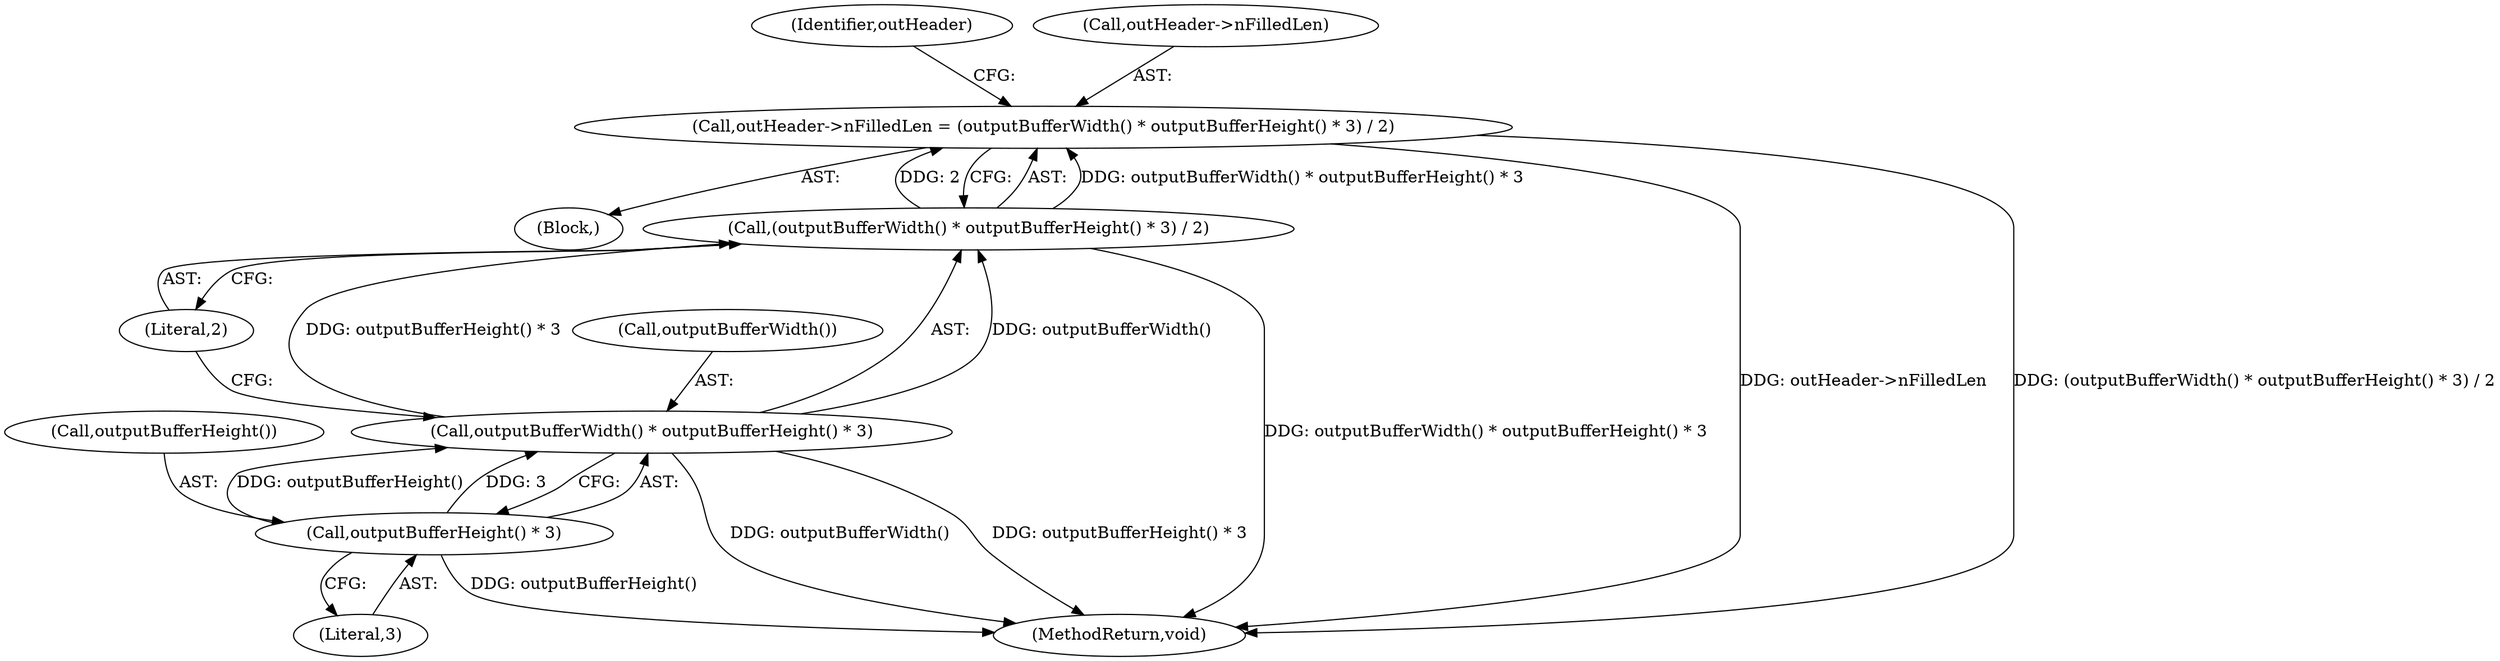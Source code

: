 digraph "0_Android_a4567c66f4764442c6cb7b5c1858810194480fb5@pointer" {
"1000528" [label="(Call,outHeader->nFilledLen = (outputBufferWidth() * outputBufferHeight() * 3) / 2)"];
"1000532" [label="(Call,(outputBufferWidth() * outputBufferHeight() * 3) / 2)"];
"1000533" [label="(Call,outputBufferWidth() * outputBufferHeight() * 3)"];
"1000535" [label="(Call,outputBufferHeight() * 3)"];
"1000532" [label="(Call,(outputBufferWidth() * outputBufferHeight() * 3) / 2)"];
"1000527" [label="(Block,)"];
"1000541" [label="(Identifier,outHeader)"];
"1000537" [label="(Literal,3)"];
"1000533" [label="(Call,outputBufferWidth() * outputBufferHeight() * 3)"];
"1000534" [label="(Call,outputBufferWidth())"];
"1000624" [label="(MethodReturn,void)"];
"1000528" [label="(Call,outHeader->nFilledLen = (outputBufferWidth() * outputBufferHeight() * 3) / 2)"];
"1000529" [label="(Call,outHeader->nFilledLen)"];
"1000538" [label="(Literal,2)"];
"1000535" [label="(Call,outputBufferHeight() * 3)"];
"1000536" [label="(Call,outputBufferHeight())"];
"1000528" -> "1000527"  [label="AST: "];
"1000528" -> "1000532"  [label="CFG: "];
"1000529" -> "1000528"  [label="AST: "];
"1000532" -> "1000528"  [label="AST: "];
"1000541" -> "1000528"  [label="CFG: "];
"1000528" -> "1000624"  [label="DDG: outHeader->nFilledLen"];
"1000528" -> "1000624"  [label="DDG: (outputBufferWidth() * outputBufferHeight() * 3) / 2"];
"1000532" -> "1000528"  [label="DDG: outputBufferWidth() * outputBufferHeight() * 3"];
"1000532" -> "1000528"  [label="DDG: 2"];
"1000532" -> "1000538"  [label="CFG: "];
"1000533" -> "1000532"  [label="AST: "];
"1000538" -> "1000532"  [label="AST: "];
"1000532" -> "1000624"  [label="DDG: outputBufferWidth() * outputBufferHeight() * 3"];
"1000533" -> "1000532"  [label="DDG: outputBufferWidth()"];
"1000533" -> "1000532"  [label="DDG: outputBufferHeight() * 3"];
"1000533" -> "1000535"  [label="CFG: "];
"1000534" -> "1000533"  [label="AST: "];
"1000535" -> "1000533"  [label="AST: "];
"1000538" -> "1000533"  [label="CFG: "];
"1000533" -> "1000624"  [label="DDG: outputBufferWidth()"];
"1000533" -> "1000624"  [label="DDG: outputBufferHeight() * 3"];
"1000535" -> "1000533"  [label="DDG: outputBufferHeight()"];
"1000535" -> "1000533"  [label="DDG: 3"];
"1000535" -> "1000537"  [label="CFG: "];
"1000536" -> "1000535"  [label="AST: "];
"1000537" -> "1000535"  [label="AST: "];
"1000535" -> "1000624"  [label="DDG: outputBufferHeight()"];
}
